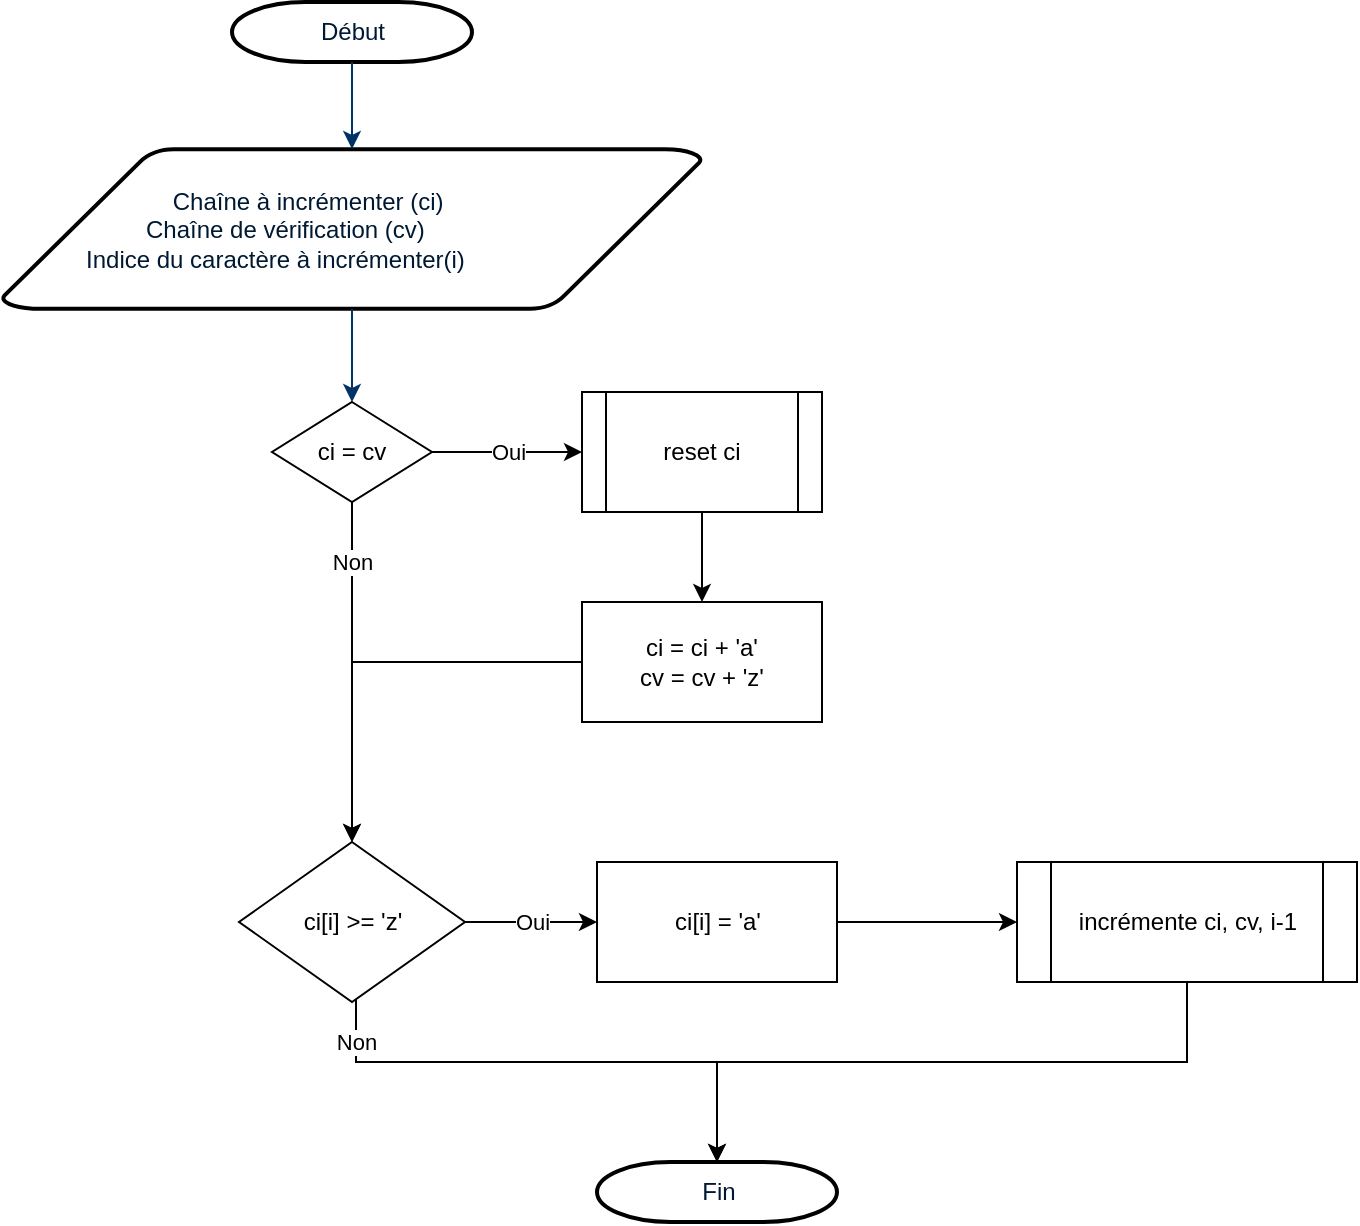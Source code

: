 <mxfile version="12.1.3" type="device" pages="1"><diagram id="6a731a19-8d31-9384-78a2-239565b7b9f0" name="Page-1"><mxGraphModel dx="1005" dy="519" grid="1" gridSize="10" guides="1" tooltips="1" connect="1" arrows="1" fold="1" page="1" pageScale="1" pageWidth="1000" pageHeight="1000" background="#ffffff" math="0" shadow="0"><root><mxCell id="0"/><mxCell id="1" parent="0"/><mxCell id="2" value="Début" style="shape=mxgraph.flowchart.terminator;fillColor=#FFFFFF;strokeColor=#000000;strokeWidth=2;gradientColor=none;gradientDirection=north;fontColor=#001933;fontStyle=0;html=1;" parent="1" vertex="1"><mxGeometry x="295" y="210" width="120" height="30" as="geometry"/></mxCell><mxCell id="3" value="&amp;nbsp;&amp;nbsp;&amp;nbsp;&amp;nbsp;&amp;nbsp;&amp;nbsp;&amp;nbsp;&amp;nbsp;&amp;nbsp;&amp;nbsp;&amp;nbsp;&amp;nbsp;&amp;nbsp;&amp;nbsp;&amp;nbsp;&amp;nbsp;&amp;nbsp;&amp;nbsp;&amp;nbsp;&amp;nbsp;&amp;nbsp;&amp;nbsp;&amp;nbsp;&amp;nbsp; Chaîne à incrémenter (ci)&lt;br&gt;&lt;div&gt;&amp;nbsp;&amp;nbsp;&amp;nbsp;&amp;nbsp;&amp;nbsp;&amp;nbsp;&amp;nbsp;&amp;nbsp;&amp;nbsp;&amp;nbsp;&amp;nbsp;&amp;nbsp;&amp;nbsp;&amp;nbsp;&amp;nbsp;&amp;nbsp;&amp;nbsp;&amp;nbsp;&amp;nbsp;&amp;nbsp; Chaîne de vérification (cv)&lt;/div&gt;&amp;nbsp;&amp;nbsp;&amp;nbsp;&amp;nbsp;&amp;nbsp;&amp;nbsp;&amp;nbsp;&amp;nbsp;&amp;nbsp;&amp;nbsp;&amp;nbsp; Indice du caractère à incrémenter(i)" style="shape=mxgraph.flowchart.data;fillColor=#FFFFFF;strokeColor=#000000;strokeWidth=2;gradientColor=none;gradientDirection=north;fontColor=#001933;fontStyle=0;html=1;align=left;verticalAlign=middle;horizontal=1;" parent="1" vertex="1"><mxGeometry x="180" y="283.5" width="350" height="80" as="geometry"/></mxCell><mxCell id="7" style="fontColor=#001933;fontStyle=1;strokeColor=#003366;strokeWidth=1;html=1;" parent="1" source="2" target="3" edge="1"><mxGeometry relative="1" as="geometry"/></mxCell><mxCell id="8" style="fontColor=#001933;fontStyle=1;strokeColor=#003366;strokeWidth=1;html=1;entryX=0.5;entryY=0;entryDx=0;entryDy=0;" parent="1" source="3" edge="1" target="7txueg_V1-XskPOibzVd-24"><mxGeometry relative="1" as="geometry"><mxPoint x="355" y="400" as="targetPoint"/></mxGeometry></mxCell><mxCell id="7txueg_V1-XskPOibzVd-31" value="Oui" style="edgeStyle=orthogonalEdgeStyle;rounded=0;orthogonalLoop=1;jettySize=auto;html=1;entryX=0;entryY=0.5;entryDx=0;entryDy=0;" edge="1" parent="1" source="7txueg_V1-XskPOibzVd-24" target="7txueg_V1-XskPOibzVd-25"><mxGeometry relative="1" as="geometry"/></mxCell><mxCell id="7txueg_V1-XskPOibzVd-32" value="Non" style="edgeStyle=orthogonalEdgeStyle;rounded=0;orthogonalLoop=1;jettySize=auto;html=1;entryX=0.5;entryY=0;entryDx=0;entryDy=0;" edge="1" parent="1" source="7txueg_V1-XskPOibzVd-24" target="7txueg_V1-XskPOibzVd-27"><mxGeometry x="0.001" y="-55" relative="1" as="geometry"><mxPoint x="55" y="-55" as="offset"/></mxGeometry></mxCell><mxCell id="7txueg_V1-XskPOibzVd-24" value="ci = cv" style="rhombus;whiteSpace=wrap;html=1;" vertex="1" parent="1"><mxGeometry x="315" y="410" width="80" height="50" as="geometry"/></mxCell><mxCell id="7txueg_V1-XskPOibzVd-40" style="edgeStyle=orthogonalEdgeStyle;rounded=0;orthogonalLoop=1;jettySize=auto;html=1;entryX=0.5;entryY=0;entryDx=0;entryDy=0;" edge="1" parent="1" source="7txueg_V1-XskPOibzVd-25" target="7txueg_V1-XskPOibzVd-26"><mxGeometry relative="1" as="geometry"/></mxCell><mxCell id="7txueg_V1-XskPOibzVd-25" value="reset ci" style="shape=process;whiteSpace=wrap;html=1;backgroundOutline=1;" vertex="1" parent="1"><mxGeometry x="470" y="405" width="120" height="60" as="geometry"/></mxCell><mxCell id="7txueg_V1-XskPOibzVd-34" style="edgeStyle=orthogonalEdgeStyle;rounded=0;orthogonalLoop=1;jettySize=auto;html=1;entryX=0.5;entryY=0;entryDx=0;entryDy=0;" edge="1" parent="1" source="7txueg_V1-XskPOibzVd-26" target="7txueg_V1-XskPOibzVd-27"><mxGeometry relative="1" as="geometry"/></mxCell><mxCell id="7txueg_V1-XskPOibzVd-26" value="&lt;div&gt;ci = ci + 'a'&lt;/div&gt;&lt;div&gt;cv = cv + 'z'&lt;br&gt;&lt;/div&gt;" style="rounded=0;whiteSpace=wrap;html=1;" vertex="1" parent="1"><mxGeometry x="470" y="510" width="120" height="60" as="geometry"/></mxCell><mxCell id="7txueg_V1-XskPOibzVd-35" value="Oui" style="edgeStyle=orthogonalEdgeStyle;rounded=0;orthogonalLoop=1;jettySize=auto;html=1;entryX=0;entryY=0.5;entryDx=0;entryDy=0;" edge="1" parent="1" source="7txueg_V1-XskPOibzVd-27" target="7txueg_V1-XskPOibzVd-29"><mxGeometry relative="1" as="geometry"/></mxCell><mxCell id="7txueg_V1-XskPOibzVd-38" value="Non" style="edgeStyle=orthogonalEdgeStyle;rounded=0;orthogonalLoop=1;jettySize=auto;html=1;entryX=0.5;entryY=0;entryDx=0;entryDy=0;entryPerimeter=0;" edge="1" parent="1" source="7txueg_V1-XskPOibzVd-27" target="7txueg_V1-XskPOibzVd-37"><mxGeometry x="-0.839" relative="1" as="geometry"><Array as="points"><mxPoint x="357" y="740"/><mxPoint x="537" y="740"/></Array><mxPoint as="offset"/></mxGeometry></mxCell><mxCell id="7txueg_V1-XskPOibzVd-27" value="ci[i] &amp;gt;= 'z'" style="rhombus;whiteSpace=wrap;html=1;" vertex="1" parent="1"><mxGeometry x="298.5" y="630" width="113" height="80" as="geometry"/></mxCell><mxCell id="7txueg_V1-XskPOibzVd-36" style="edgeStyle=orthogonalEdgeStyle;rounded=0;orthogonalLoop=1;jettySize=auto;html=1;entryX=0;entryY=0.5;entryDx=0;entryDy=0;" edge="1" parent="1" source="7txueg_V1-XskPOibzVd-29" target="7txueg_V1-XskPOibzVd-30"><mxGeometry relative="1" as="geometry"/></mxCell><mxCell id="7txueg_V1-XskPOibzVd-29" value="ci[i] = 'a'" style="rounded=0;whiteSpace=wrap;html=1;" vertex="1" parent="1"><mxGeometry x="477.5" y="640" width="120" height="60" as="geometry"/></mxCell><mxCell id="7txueg_V1-XskPOibzVd-39" style="edgeStyle=orthogonalEdgeStyle;rounded=0;orthogonalLoop=1;jettySize=auto;html=1;" edge="1" parent="1" source="7txueg_V1-XskPOibzVd-30"><mxGeometry relative="1" as="geometry"><mxPoint x="537.5" y="790.0" as="targetPoint"/><Array as="points"><mxPoint x="772.5" y="740"/><mxPoint x="537.5" y="740"/></Array></mxGeometry></mxCell><mxCell id="7txueg_V1-XskPOibzVd-30" value="incrémente ci, cv, i-1" style="shape=process;whiteSpace=wrap;html=1;backgroundOutline=1;" vertex="1" parent="1"><mxGeometry x="687.5" y="640" width="170" height="60" as="geometry"/></mxCell><mxCell id="7txueg_V1-XskPOibzVd-37" value="Fin" style="shape=mxgraph.flowchart.terminator;fillColor=#FFFFFF;strokeColor=#000000;strokeWidth=2;gradientColor=none;gradientDirection=north;fontColor=#001933;fontStyle=0;html=1;" vertex="1" parent="1"><mxGeometry x="477.5" y="790" width="120" height="30" as="geometry"/></mxCell></root></mxGraphModel></diagram></mxfile>